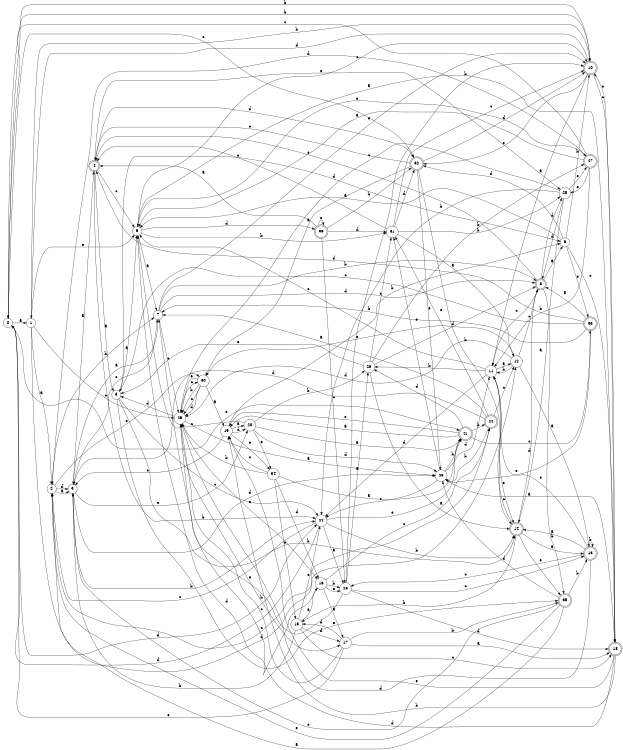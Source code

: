 digraph n30_1 {
__start0 [label="" shape="none"];

rankdir=LR;
size="8,5";

s0 [style="filled", color="black", fillcolor="white" shape="circle", label="0"];
s1 [style="filled", color="black", fillcolor="white" shape="circle", label="1"];
s2 [style="filled", color="black", fillcolor="white" shape="circle", label="2"];
s3 [style="filled", color="black", fillcolor="white" shape="circle", label="3"];
s4 [style="rounded,filled", color="black", fillcolor="white" shape="doublecircle", label="4"];
s5 [style="filled", color="black", fillcolor="white" shape="circle", label="5"];
s6 [style="filled", color="black", fillcolor="white" shape="circle", label="6"];
s7 [style="filled", color="black", fillcolor="white" shape="circle", label="7"];
s8 [style="rounded,filled", color="black", fillcolor="white" shape="doublecircle", label="8"];
s9 [style="filled", color="black", fillcolor="white" shape="circle", label="9"];
s10 [style="rounded,filled", color="black", fillcolor="white" shape="doublecircle", label="10"];
s11 [style="filled", color="black", fillcolor="white" shape="circle", label="11"];
s12 [style="filled", color="black", fillcolor="white" shape="circle", label="12"];
s13 [style="rounded,filled", color="black", fillcolor="white" shape="doublecircle", label="13"];
s14 [style="rounded,filled", color="black", fillcolor="white" shape="doublecircle", label="14"];
s15 [style="filled", color="black", fillcolor="white" shape="circle", label="15"];
s16 [style="filled", color="black", fillcolor="white" shape="circle", label="16"];
s17 [style="filled", color="black", fillcolor="white" shape="circle", label="17"];
s18 [style="rounded,filled", color="black", fillcolor="white" shape="doublecircle", label="18"];
s19 [style="filled", color="black", fillcolor="white" shape="circle", label="19"];
s20 [style="filled", color="black", fillcolor="white" shape="circle", label="20"];
s21 [style="rounded,filled", color="black", fillcolor="white" shape="doublecircle", label="21"];
s22 [style="rounded,filled", color="black", fillcolor="white" shape="doublecircle", label="22"];
s23 [style="filled", color="black", fillcolor="white" shape="circle", label="23"];
s24 [style="filled", color="black", fillcolor="white" shape="circle", label="24"];
s25 [style="filled", color="black", fillcolor="white" shape="circle", label="25"];
s26 [style="filled", color="black", fillcolor="white" shape="circle", label="26"];
s27 [style="rounded,filled", color="black", fillcolor="white" shape="doublecircle", label="27"];
s28 [style="filled", color="black", fillcolor="white" shape="circle", label="28"];
s29 [style="filled", color="black", fillcolor="white" shape="circle", label="29"];
s30 [style="filled", color="black", fillcolor="white" shape="circle", label="30"];
s31 [style="filled", color="black", fillcolor="white" shape="circle", label="31"];
s32 [style="rounded,filled", color="black", fillcolor="white" shape="doublecircle", label="32"];
s33 [style="rounded,filled", color="black", fillcolor="white" shape="doublecircle", label="33"];
s34 [style="filled", color="black", fillcolor="white" shape="circle", label="34"];
s35 [style="rounded,filled", color="black", fillcolor="white" shape="doublecircle", label="35"];
s36 [style="rounded,filled", color="black", fillcolor="white" shape="doublecircle", label="36"];
s0 -> s1 [label="a"];
s0 -> s10 [label="b"];
s0 -> s32 [label="c"];
s0 -> s24 [label="d"];
s0 -> s21 [label="e"];
s1 -> s2 [label="a"];
s1 -> s10 [label="b"];
s1 -> s29 [label="c"];
s1 -> s12 [label="d"];
s1 -> s6 [label="e"];
s2 -> s3 [label="a"];
s2 -> s7 [label="b"];
s2 -> s22 [label="c"];
s2 -> s3 [label="d"];
s2 -> s30 [label="e"];
s3 -> s4 [label="a"];
s3 -> s24 [label="b"];
s3 -> s7 [label="c"];
s3 -> s23 [label="d"];
s3 -> s20 [label="e"];
s4 -> s5 [label="a"];
s4 -> s24 [label="b"];
s4 -> s6 [label="c"];
s4 -> s32 [label="d"];
s4 -> s28 [label="e"];
s5 -> s6 [label="a"];
s5 -> s14 [label="b"];
s5 -> s24 [label="c"];
s5 -> s9 [label="d"];
s5 -> s35 [label="e"];
s6 -> s7 [label="a"];
s6 -> s31 [label="b"];
s6 -> s10 [label="c"];
s6 -> s36 [label="d"];
s6 -> s27 [label="e"];
s7 -> s3 [label="a"];
s7 -> s8 [label="b"];
s7 -> s29 [label="c"];
s7 -> s8 [label="d"];
s7 -> s10 [label="e"];
s8 -> s9 [label="a"];
s8 -> s35 [label="b"];
s8 -> s11 [label="c"];
s8 -> s28 [label="d"];
s8 -> s4 [label="e"];
s9 -> s6 [label="a"];
s9 -> s10 [label="b"];
s9 -> s18 [label="c"];
s9 -> s32 [label="d"];
s9 -> s33 [label="e"];
s10 -> s11 [label="a"];
s10 -> s0 [label="b"];
s10 -> s18 [label="c"];
s10 -> s1 [label="d"];
s10 -> s32 [label="e"];
s11 -> s12 [label="a"];
s11 -> s26 [label="b"];
s11 -> s6 [label="c"];
s11 -> s24 [label="d"];
s11 -> s14 [label="e"];
s12 -> s13 [label="a"];
s12 -> s11 [label="b"];
s12 -> s8 [label="c"];
s12 -> s29 [label="d"];
s12 -> s30 [label="e"];
s13 -> s14 [label="a"];
s13 -> s13 [label="b"];
s13 -> s25 [label="c"];
s13 -> s29 [label="d"];
s13 -> s11 [label="e"];
s14 -> s13 [label="a"];
s14 -> s15 [label="b"];
s14 -> s11 [label="c"];
s14 -> s8 [label="d"];
s14 -> s35 [label="e"];
s15 -> s16 [label="a"];
s15 -> s3 [label="b"];
s15 -> s18 [label="c"];
s15 -> s17 [label="d"];
s15 -> s24 [label="e"];
s16 -> s17 [label="a"];
s16 -> s25 [label="b"];
s16 -> s22 [label="c"];
s16 -> s6 [label="d"];
s16 -> s25 [label="e"];
s17 -> s18 [label="a"];
s17 -> s35 [label="b"];
s17 -> s29 [label="c"];
s17 -> s15 [label="d"];
s17 -> s0 [label="e"];
s18 -> s6 [label="a"];
s18 -> s19 [label="b"];
s18 -> s10 [label="c"];
s18 -> s29 [label="d"];
s18 -> s19 [label="e"];
s19 -> s20 [label="a"];
s19 -> s9 [label="b"];
s19 -> s3 [label="c"];
s19 -> s20 [label="d"];
s19 -> s34 [label="e"];
s20 -> s21 [label="a"];
s20 -> s26 [label="b"];
s20 -> s6 [label="c"];
s20 -> s23 [label="d"];
s20 -> s34 [label="e"];
s21 -> s19 [label="a"];
s21 -> s22 [label="b"];
s21 -> s33 [label="c"];
s21 -> s26 [label="d"];
s21 -> s19 [label="e"];
s22 -> s7 [label="a"];
s22 -> s23 [label="b"];
s22 -> s12 [label="c"];
s22 -> s3 [label="d"];
s22 -> s31 [label="e"];
s23 -> s18 [label="a"];
s23 -> s21 [label="b"];
s23 -> s24 [label="c"];
s23 -> s11 [label="d"];
s23 -> s31 [label="e"];
s24 -> s25 [label="a"];
s24 -> s14 [label="b"];
s24 -> s2 [label="c"];
s24 -> s0 [label="d"];
s24 -> s21 [label="e"];
s25 -> s26 [label="a"];
s25 -> s10 [label="b"];
s25 -> s13 [label="c"];
s25 -> s18 [label="d"];
s25 -> s7 [label="e"];
s26 -> s14 [label="a"];
s26 -> s27 [label="b"];
s26 -> s31 [label="c"];
s26 -> s8 [label="d"];
s26 -> s5 [label="e"];
s27 -> s6 [label="a"];
s27 -> s11 [label="b"];
s27 -> s0 [label="c"];
s27 -> s2 [label="d"];
s27 -> s28 [label="e"];
s28 -> s14 [label="a"];
s28 -> s24 [label="b"];
s28 -> s29 [label="c"];
s28 -> s8 [label="d"];
s28 -> s27 [label="e"];
s29 -> s23 [label="a"];
s29 -> s17 [label="b"];
s29 -> s30 [label="c"];
s29 -> s5 [label="d"];
s29 -> s16 [label="e"];
s30 -> s19 [label="a"];
s30 -> s29 [label="b"];
s30 -> s29 [label="c"];
s30 -> s29 [label="d"];
s30 -> s29 [label="e"];
s31 -> s12 [label="a"];
s31 -> s28 [label="b"];
s31 -> s10 [label="c"];
s31 -> s32 [label="d"];
s31 -> s4 [label="e"];
s32 -> s30 [label="a"];
s32 -> s14 [label="b"];
s32 -> s4 [label="c"];
s32 -> s10 [label="d"];
s32 -> s23 [label="e"];
s33 -> s8 [label="a"];
s33 -> s7 [label="b"];
s33 -> s5 [label="c"];
s33 -> s4 [label="d"];
s33 -> s23 [label="e"];
s34 -> s21 [label="a"];
s34 -> s29 [label="b"];
s34 -> s19 [label="c"];
s34 -> s16 [label="d"];
s34 -> s15 [label="e"];
s35 -> s2 [label="a"];
s35 -> s13 [label="b"];
s35 -> s3 [label="c"];
s35 -> s23 [label="d"];
s35 -> s2 [label="e"];
s36 -> s4 [label="a"];
s36 -> s32 [label="b"];
s36 -> s25 [label="c"];
s36 -> s31 [label="d"];
s36 -> s36 [label="e"];

}